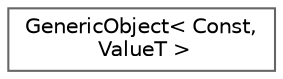 digraph "Graphical Class Hierarchy"
{
 // LATEX_PDF_SIZE
  bgcolor="transparent";
  edge [fontname=Helvetica,fontsize=10,labelfontname=Helvetica,labelfontsize=10];
  node [fontname=Helvetica,fontsize=10,shape=box,height=0.2,width=0.4];
  rankdir="LR";
  Node0 [id="Node000000",label="GenericObject\< Const,\l ValueT \>",height=0.2,width=0.4,color="grey40", fillcolor="white", style="filled",URL="$class_generic_object.html",tooltip="Helper class for accessing Value of object type."];
}
